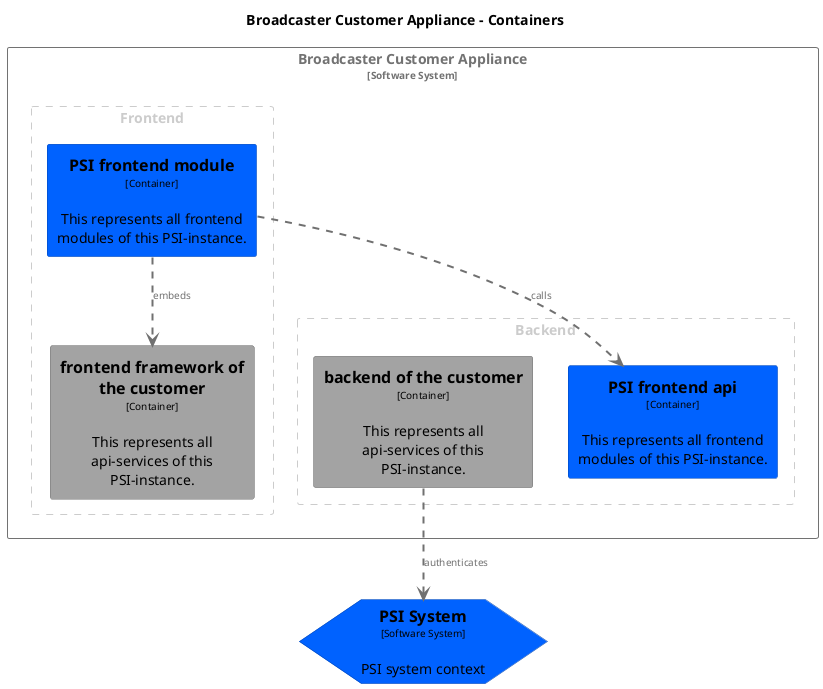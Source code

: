 @startuml
set separator none
title Broadcaster Customer Appliance - Containers

top to bottom direction

skinparam {
  arrowFontSize 10
  defaultTextAlignment center
  wrapWidth 200
  maxMessageSize 100
}

hide stereotype

skinparam hexagon<<PSISystem>> {
  BackgroundColor #0062ff
  FontColor #000000
  BorderColor #0044b2
  shadowing false
}
skinparam rectangle<<BroadcasterCustomerAppliance.PSIfrontendapi>> {
  BackgroundColor #0062ff
  FontColor #000000
  BorderColor #0044b2
  shadowing false
}
skinparam rectangle<<BroadcasterCustomerAppliance.PSIfrontendmodule>> {
  BackgroundColor #0062ff
  FontColor #000000
  BorderColor #0044b2
  shadowing false
}
skinparam rectangle<<BroadcasterCustomerAppliance.backendofthecustomer>> {
  BackgroundColor #a3a3a3
  FontColor #000000
  BorderColor #727272
  shadowing false
}
skinparam rectangle<<BroadcasterCustomerAppliance.frontendframeworkofthecustomer>> {
  BackgroundColor #a3a3a3
  FontColor #000000
  BorderColor #727272
  shadowing false
}
skinparam rectangle<<BroadcasterCustomerAppliance>> {
  BorderColor #727272
  FontColor #727272
  shadowing false
}

hexagon "==PSI System\n<size:10>[Software System]</size>\n\nPSI system context" <<PSISystem>> as PSISystem

rectangle "Broadcaster Customer Appliance\n<size:10>[Software System]</size>" <<BroadcasterCustomerAppliance>> {
  rectangle "Backend" <<group1>> {
    skinparam RectangleBorderColor<<group1>> #cccccc
    skinparam RectangleFontColor<<group1>> #cccccc
    skinparam RectangleBorderStyle<<group1>> dashed

    rectangle "==PSI frontend api\n<size:10>[Container]</size>\n\nThis represents all frontend modules of this PSI-instance." <<BroadcasterCustomerAppliance.PSIfrontendapi>> as BroadcasterCustomerAppliance.PSIfrontendapi
    rectangle "==backend of the customer\n<size:10>[Container]</size>\n\nThis represents all api-services of this PSI-instance." <<BroadcasterCustomerAppliance.backendofthecustomer>> as BroadcasterCustomerAppliance.backendofthecustomer
  }

  rectangle "Frontend" <<group2>> {
    skinparam RectangleBorderColor<<group2>> #cccccc
    skinparam RectangleFontColor<<group2>> #cccccc
    skinparam RectangleBorderStyle<<group2>> dashed

    rectangle "==PSI frontend module\n<size:10>[Container]</size>\n\nThis represents all frontend modules of this PSI-instance." <<BroadcasterCustomerAppliance.PSIfrontendmodule>> as BroadcasterCustomerAppliance.PSIfrontendmodule
    rectangle "==frontend framework of the customer\n<size:10>[Container]</size>\n\nThis represents all api-services of this PSI-instance." <<BroadcasterCustomerAppliance.frontendframeworkofthecustomer>> as BroadcasterCustomerAppliance.frontendframeworkofthecustomer
  }

}

BroadcasterCustomerAppliance.PSIfrontendmodule .[#707070,thickness=2].> BroadcasterCustomerAppliance.frontendframeworkofthecustomer : "<color:#707070>embeds"
BroadcasterCustomerAppliance.PSIfrontendmodule .[#707070,thickness=2].> BroadcasterCustomerAppliance.PSIfrontendapi : "<color:#707070>calls"
BroadcasterCustomerAppliance.backendofthecustomer .[#707070,thickness=2].> PSISystem : "<color:#707070>authenticates"
@enduml